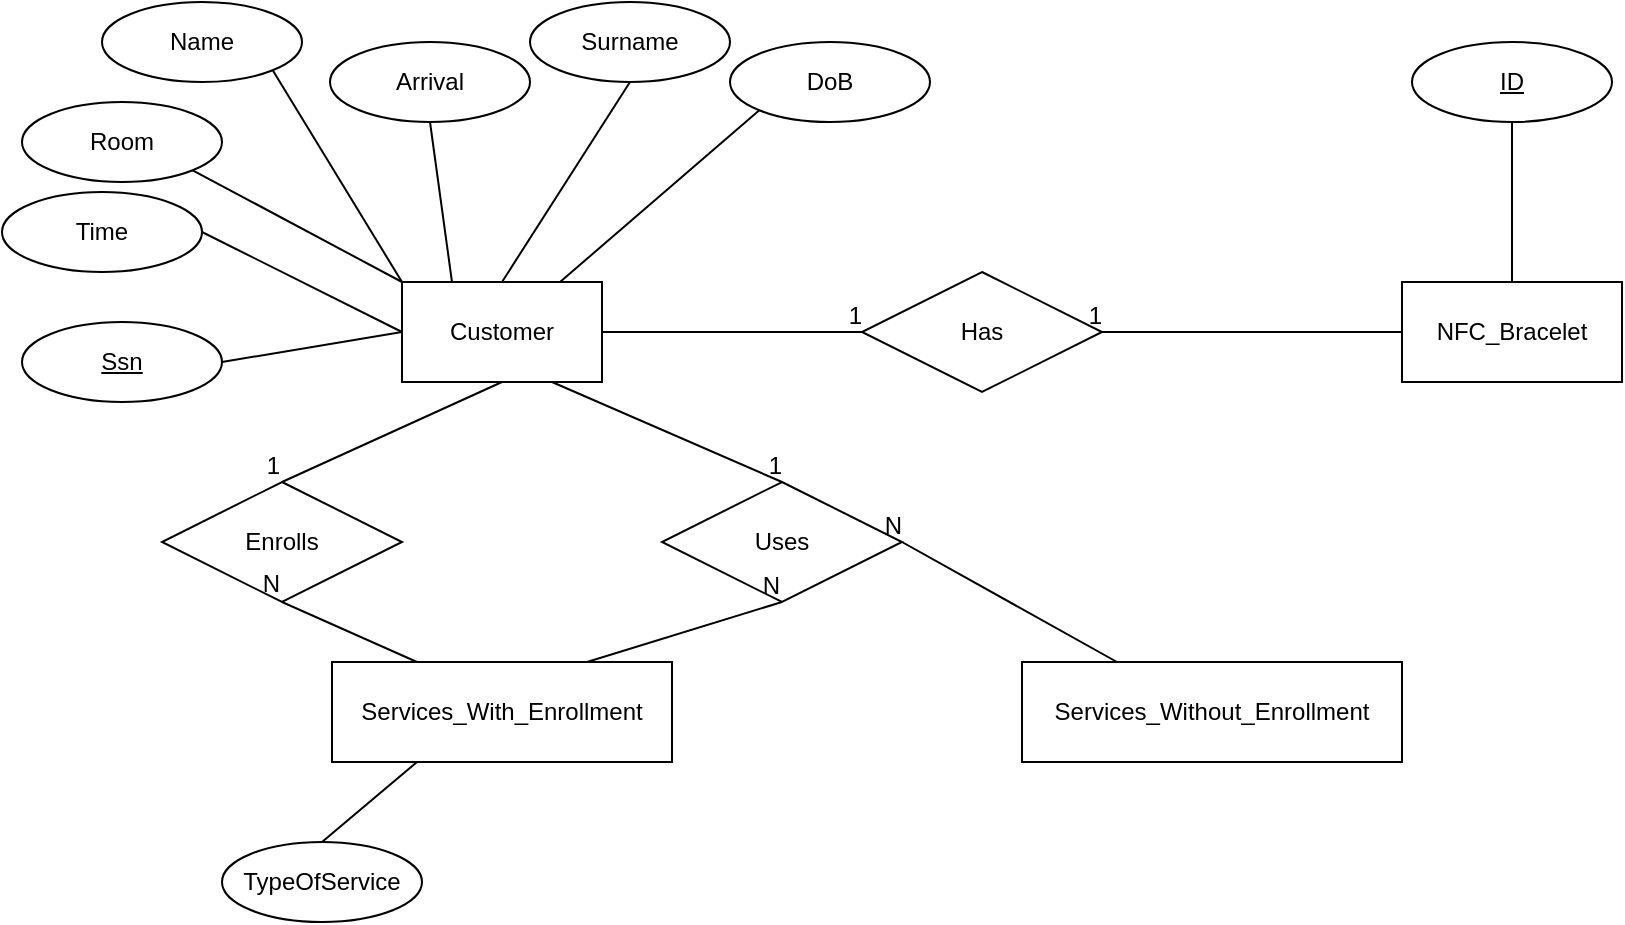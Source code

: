 <mxfile version="14.6.1" type="github">
  <diagram id="hD8x8rFiTOKmc3ZWUuP_" name="Page-1">
    <mxGraphModel dx="1278" dy="548" grid="1" gridSize="10" guides="1" tooltips="1" connect="1" arrows="1" fold="1" page="1" pageScale="1" pageWidth="827" pageHeight="1169" math="0" shadow="0">
      <root>
        <mxCell id="0" />
        <mxCell id="1" parent="0" />
        <mxCell id="cgFxiKVTE2_JD3lSgvtE-6" value="Customer" style="whiteSpace=wrap;html=1;align=center;" parent="1" vertex="1">
          <mxGeometry x="200" y="150" width="100" height="50" as="geometry" />
        </mxCell>
        <mxCell id="cgFxiKVTE2_JD3lSgvtE-7" value="Room" style="ellipse;whiteSpace=wrap;html=1;align=center;" parent="1" vertex="1">
          <mxGeometry x="10" y="60" width="100" height="40" as="geometry" />
        </mxCell>
        <mxCell id="cgFxiKVTE2_JD3lSgvtE-8" value="DoB" style="ellipse;whiteSpace=wrap;html=1;align=center;" parent="1" vertex="1">
          <mxGeometry x="364" y="30" width="100" height="40" as="geometry" />
        </mxCell>
        <mxCell id="cgFxiKVTE2_JD3lSgvtE-9" value="Surname" style="ellipse;whiteSpace=wrap;html=1;align=center;" parent="1" vertex="1">
          <mxGeometry x="264" y="10" width="100" height="40" as="geometry" />
        </mxCell>
        <mxCell id="cgFxiKVTE2_JD3lSgvtE-10" value="Name" style="ellipse;whiteSpace=wrap;html=1;align=center;" parent="1" vertex="1">
          <mxGeometry x="50" y="10" width="100" height="40" as="geometry" />
        </mxCell>
        <mxCell id="cgFxiKVTE2_JD3lSgvtE-13" value="Arrival" style="ellipse;whiteSpace=wrap;html=1;align=center;" parent="1" vertex="1">
          <mxGeometry x="164" y="30" width="100" height="40" as="geometry" />
        </mxCell>
        <mxCell id="cgFxiKVTE2_JD3lSgvtE-14" value="Time" style="ellipse;whiteSpace=wrap;html=1;align=center;" parent="1" vertex="1">
          <mxGeometry y="105" width="100" height="40" as="geometry" />
        </mxCell>
        <mxCell id="cgFxiKVTE2_JD3lSgvtE-32" value="" style="endArrow=none;html=1;rounded=0;entryX=0;entryY=0;entryDx=0;entryDy=0;exitX=1;exitY=1;exitDx=0;exitDy=0;" parent="1" source="cgFxiKVTE2_JD3lSgvtE-10" target="cgFxiKVTE2_JD3lSgvtE-6" edge="1">
          <mxGeometry relative="1" as="geometry">
            <mxPoint x="90" y="90" as="sourcePoint" />
            <mxPoint x="250" y="90" as="targetPoint" />
          </mxGeometry>
        </mxCell>
        <mxCell id="cgFxiKVTE2_JD3lSgvtE-34" value="" style="endArrow=none;html=1;rounded=0;entryX=0;entryY=1;entryDx=0;entryDy=0;" parent="1" source="cgFxiKVTE2_JD3lSgvtE-6" target="cgFxiKVTE2_JD3lSgvtE-8" edge="1">
          <mxGeometry relative="1" as="geometry">
            <mxPoint x="380" y="195" as="sourcePoint" />
            <mxPoint x="540" y="195" as="targetPoint" />
          </mxGeometry>
        </mxCell>
        <mxCell id="cgFxiKVTE2_JD3lSgvtE-35" value="" style="endArrow=none;html=1;rounded=0;exitX=0.5;exitY=0;exitDx=0;exitDy=0;entryX=0.5;entryY=1;entryDx=0;entryDy=0;" parent="1" source="cgFxiKVTE2_JD3lSgvtE-6" target="cgFxiKVTE2_JD3lSgvtE-9" edge="1">
          <mxGeometry relative="1" as="geometry">
            <mxPoint x="280" y="130" as="sourcePoint" />
            <mxPoint x="440" y="130" as="targetPoint" />
          </mxGeometry>
        </mxCell>
        <mxCell id="cgFxiKVTE2_JD3lSgvtE-36" value="" style="endArrow=none;html=1;rounded=0;exitX=0.5;exitY=1;exitDx=0;exitDy=0;entryX=0.25;entryY=0;entryDx=0;entryDy=0;" parent="1" source="cgFxiKVTE2_JD3lSgvtE-13" target="cgFxiKVTE2_JD3lSgvtE-6" edge="1">
          <mxGeometry relative="1" as="geometry">
            <mxPoint x="150" y="100" as="sourcePoint" />
            <mxPoint x="310" y="100" as="targetPoint" />
          </mxGeometry>
        </mxCell>
        <mxCell id="cgFxiKVTE2_JD3lSgvtE-38" value="Has" style="shape=rhombus;perimeter=rhombusPerimeter;whiteSpace=wrap;html=1;align=center;" parent="1" vertex="1">
          <mxGeometry x="430" y="145" width="120" height="60" as="geometry" />
        </mxCell>
        <mxCell id="cgFxiKVTE2_JD3lSgvtE-39" value="NFC_Bracelet" style="whiteSpace=wrap;html=1;align=center;" parent="1" vertex="1">
          <mxGeometry x="700" y="150" width="110" height="50" as="geometry" />
        </mxCell>
        <mxCell id="cgFxiKVTE2_JD3lSgvtE-41" value="&lt;u&gt;ID&lt;/u&gt;" style="ellipse;whiteSpace=wrap;html=1;align=center;" parent="1" vertex="1">
          <mxGeometry x="705" y="30" width="100" height="40" as="geometry" />
        </mxCell>
        <mxCell id="cgFxiKVTE2_JD3lSgvtE-42" value="" style="endArrow=none;html=1;rounded=0;entryX=0.5;entryY=1;entryDx=0;entryDy=0;exitX=0.5;exitY=0;exitDx=0;exitDy=0;" parent="1" source="cgFxiKVTE2_JD3lSgvtE-39" target="cgFxiKVTE2_JD3lSgvtE-41" edge="1">
          <mxGeometry relative="1" as="geometry">
            <mxPoint x="280" y="130" as="sourcePoint" />
            <mxPoint x="440" y="130" as="targetPoint" />
          </mxGeometry>
        </mxCell>
        <mxCell id="cgFxiKVTE2_JD3lSgvtE-43" value="" style="endArrow=none;html=1;rounded=0;exitX=1;exitY=0.5;exitDx=0;exitDy=0;entryX=0;entryY=0.5;entryDx=0;entryDy=0;" parent="1" source="cgFxiKVTE2_JD3lSgvtE-6" target="cgFxiKVTE2_JD3lSgvtE-38" edge="1">
          <mxGeometry relative="1" as="geometry">
            <mxPoint x="280" y="270" as="sourcePoint" />
            <mxPoint x="440" y="270" as="targetPoint" />
          </mxGeometry>
        </mxCell>
        <mxCell id="cgFxiKVTE2_JD3lSgvtE-44" value="1" style="resizable=0;html=1;align=right;verticalAlign=bottom;" parent="cgFxiKVTE2_JD3lSgvtE-43" connectable="0" vertex="1">
          <mxGeometry x="1" relative="1" as="geometry" />
        </mxCell>
        <mxCell id="cgFxiKVTE2_JD3lSgvtE-45" value="" style="endArrow=none;html=1;rounded=0;exitX=0;exitY=0.5;exitDx=0;exitDy=0;entryX=1;entryY=0.5;entryDx=0;entryDy=0;" parent="1" source="cgFxiKVTE2_JD3lSgvtE-39" target="cgFxiKVTE2_JD3lSgvtE-38" edge="1">
          <mxGeometry relative="1" as="geometry">
            <mxPoint x="280" y="130" as="sourcePoint" />
            <mxPoint x="440" y="130" as="targetPoint" />
          </mxGeometry>
        </mxCell>
        <mxCell id="cgFxiKVTE2_JD3lSgvtE-46" value="1" style="resizable=0;html=1;align=right;verticalAlign=bottom;" parent="cgFxiKVTE2_JD3lSgvtE-45" connectable="0" vertex="1">
          <mxGeometry x="1" relative="1" as="geometry" />
        </mxCell>
        <mxCell id="3_kX5ixNashs4jqHw_7I-1" value="Services_Without_Enrollment" style="whiteSpace=wrap;html=1;align=center;" vertex="1" parent="1">
          <mxGeometry x="510" y="340" width="190" height="50" as="geometry" />
        </mxCell>
        <mxCell id="3_kX5ixNashs4jqHw_7I-2" value="Services_With_Enrollment" style="whiteSpace=wrap;html=1;align=center;" vertex="1" parent="1">
          <mxGeometry x="165" y="340" width="170" height="50" as="geometry" />
        </mxCell>
        <mxCell id="3_kX5ixNashs4jqHw_7I-7" value="Enrolls" style="shape=rhombus;perimeter=rhombusPerimeter;whiteSpace=wrap;html=1;align=center;" vertex="1" parent="1">
          <mxGeometry x="80" y="250" width="120" height="60" as="geometry" />
        </mxCell>
        <mxCell id="3_kX5ixNashs4jqHw_7I-11" value="" style="endArrow=none;html=1;rounded=0;exitX=0.5;exitY=1;exitDx=0;exitDy=0;entryX=0.5;entryY=0;entryDx=0;entryDy=0;" edge="1" parent="1" source="cgFxiKVTE2_JD3lSgvtE-6" target="3_kX5ixNashs4jqHw_7I-7">
          <mxGeometry relative="1" as="geometry">
            <mxPoint x="220" y="270" as="sourcePoint" />
            <mxPoint x="380" y="270" as="targetPoint" />
          </mxGeometry>
        </mxCell>
        <mxCell id="3_kX5ixNashs4jqHw_7I-12" value="1" style="resizable=0;html=1;align=right;verticalAlign=bottom;" connectable="0" vertex="1" parent="3_kX5ixNashs4jqHw_7I-11">
          <mxGeometry x="1" relative="1" as="geometry" />
        </mxCell>
        <mxCell id="3_kX5ixNashs4jqHw_7I-13" value="" style="endArrow=none;html=1;rounded=0;exitX=0.25;exitY=0;exitDx=0;exitDy=0;entryX=0.5;entryY=1;entryDx=0;entryDy=0;" edge="1" parent="1" source="3_kX5ixNashs4jqHw_7I-2" target="3_kX5ixNashs4jqHw_7I-7">
          <mxGeometry relative="1" as="geometry">
            <mxPoint x="240" y="310" as="sourcePoint" />
            <mxPoint x="400" y="310" as="targetPoint" />
          </mxGeometry>
        </mxCell>
        <mxCell id="3_kX5ixNashs4jqHw_7I-14" value="N" style="resizable=0;html=1;align=right;verticalAlign=bottom;" connectable="0" vertex="1" parent="3_kX5ixNashs4jqHw_7I-13">
          <mxGeometry x="1" relative="1" as="geometry" />
        </mxCell>
        <mxCell id="3_kX5ixNashs4jqHw_7I-15" value="" style="endArrow=none;html=1;rounded=0;exitX=1;exitY=0.5;exitDx=0;exitDy=0;entryX=0;entryY=0.5;entryDx=0;entryDy=0;" edge="1" parent="1" source="cgFxiKVTE2_JD3lSgvtE-14" target="cgFxiKVTE2_JD3lSgvtE-6">
          <mxGeometry relative="1" as="geometry">
            <mxPoint x="180" y="270" as="sourcePoint" />
            <mxPoint x="340" y="270" as="targetPoint" />
          </mxGeometry>
        </mxCell>
        <mxCell id="3_kX5ixNashs4jqHw_7I-16" value="TypeOfService" style="ellipse;whiteSpace=wrap;html=1;align=center;" vertex="1" parent="1">
          <mxGeometry x="110" y="430" width="100" height="40" as="geometry" />
        </mxCell>
        <mxCell id="3_kX5ixNashs4jqHw_7I-17" value="" style="endArrow=none;html=1;rounded=0;entryX=0.25;entryY=1;entryDx=0;entryDy=0;exitX=0.5;exitY=0;exitDx=0;exitDy=0;" edge="1" parent="1" source="3_kX5ixNashs4jqHw_7I-16" target="3_kX5ixNashs4jqHw_7I-2">
          <mxGeometry relative="1" as="geometry">
            <mxPoint x="180" y="270" as="sourcePoint" />
            <mxPoint x="340" y="270" as="targetPoint" />
          </mxGeometry>
        </mxCell>
        <mxCell id="3_kX5ixNashs4jqHw_7I-19" value="Ssn" style="ellipse;whiteSpace=wrap;html=1;align=center;fontStyle=4;" vertex="1" parent="1">
          <mxGeometry x="10" y="170" width="100" height="40" as="geometry" />
        </mxCell>
        <mxCell id="3_kX5ixNashs4jqHw_7I-22" value="" style="endArrow=none;html=1;rounded=0;exitX=1;exitY=0.5;exitDx=0;exitDy=0;entryX=0;entryY=0.5;entryDx=0;entryDy=0;" edge="1" parent="1" source="3_kX5ixNashs4jqHw_7I-19" target="cgFxiKVTE2_JD3lSgvtE-6">
          <mxGeometry relative="1" as="geometry">
            <mxPoint x="200" y="190" as="sourcePoint" />
            <mxPoint x="360" y="190" as="targetPoint" />
          </mxGeometry>
        </mxCell>
        <mxCell id="3_kX5ixNashs4jqHw_7I-23" value="" style="endArrow=none;html=1;rounded=0;entryX=0;entryY=0;entryDx=0;entryDy=0;exitX=1;exitY=1;exitDx=0;exitDy=0;" edge="1" parent="1" source="cgFxiKVTE2_JD3lSgvtE-7" target="cgFxiKVTE2_JD3lSgvtE-6">
          <mxGeometry relative="1" as="geometry">
            <mxPoint x="200" y="190" as="sourcePoint" />
            <mxPoint x="350" y="270" as="targetPoint" />
          </mxGeometry>
        </mxCell>
        <mxCell id="3_kX5ixNashs4jqHw_7I-24" value="Uses" style="shape=rhombus;perimeter=rhombusPerimeter;whiteSpace=wrap;html=1;align=center;" vertex="1" parent="1">
          <mxGeometry x="330" y="250" width="120" height="60" as="geometry" />
        </mxCell>
        <mxCell id="3_kX5ixNashs4jqHw_7I-25" value="" style="endArrow=none;html=1;rounded=0;exitX=0.75;exitY=1;exitDx=0;exitDy=0;entryX=0.5;entryY=0;entryDx=0;entryDy=0;" edge="1" parent="1" source="cgFxiKVTE2_JD3lSgvtE-6" target="3_kX5ixNashs4jqHw_7I-24">
          <mxGeometry relative="1" as="geometry">
            <mxPoint x="200" y="290" as="sourcePoint" />
            <mxPoint x="360" y="290" as="targetPoint" />
          </mxGeometry>
        </mxCell>
        <mxCell id="3_kX5ixNashs4jqHw_7I-26" value="1" style="resizable=0;html=1;align=right;verticalAlign=bottom;" connectable="0" vertex="1" parent="3_kX5ixNashs4jqHw_7I-25">
          <mxGeometry x="1" relative="1" as="geometry" />
        </mxCell>
        <mxCell id="3_kX5ixNashs4jqHw_7I-27" value="" style="endArrow=none;html=1;rounded=0;exitX=0.75;exitY=0;exitDx=0;exitDy=0;entryX=0.5;entryY=1;entryDx=0;entryDy=0;" edge="1" parent="1" source="3_kX5ixNashs4jqHw_7I-2" target="3_kX5ixNashs4jqHw_7I-24">
          <mxGeometry relative="1" as="geometry">
            <mxPoint x="200" y="290" as="sourcePoint" />
            <mxPoint x="360" y="290" as="targetPoint" />
          </mxGeometry>
        </mxCell>
        <mxCell id="3_kX5ixNashs4jqHw_7I-28" value="N" style="resizable=0;html=1;align=right;verticalAlign=bottom;" connectable="0" vertex="1" parent="3_kX5ixNashs4jqHw_7I-27">
          <mxGeometry x="1" relative="1" as="geometry" />
        </mxCell>
        <mxCell id="3_kX5ixNashs4jqHw_7I-29" value="" style="endArrow=none;html=1;rounded=0;exitX=0.25;exitY=0;exitDx=0;exitDy=0;entryX=1;entryY=0.5;entryDx=0;entryDy=0;" edge="1" parent="1" source="3_kX5ixNashs4jqHw_7I-1" target="3_kX5ixNashs4jqHw_7I-24">
          <mxGeometry relative="1" as="geometry">
            <mxPoint x="200" y="290" as="sourcePoint" />
            <mxPoint x="360" y="290" as="targetPoint" />
          </mxGeometry>
        </mxCell>
        <mxCell id="3_kX5ixNashs4jqHw_7I-30" value="N" style="resizable=0;html=1;align=right;verticalAlign=bottom;" connectable="0" vertex="1" parent="3_kX5ixNashs4jqHw_7I-29">
          <mxGeometry x="1" relative="1" as="geometry" />
        </mxCell>
      </root>
    </mxGraphModel>
  </diagram>
</mxfile>
